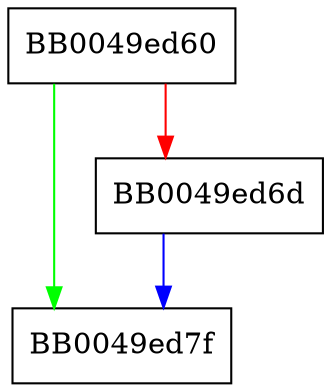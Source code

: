 digraph tls1_new {
  node [shape="box"];
  graph [splines=ortho];
  BB0049ed60 -> BB0049ed7f [color="green"];
  BB0049ed60 -> BB0049ed6d [color="red"];
  BB0049ed6d -> BB0049ed7f [color="blue"];
}